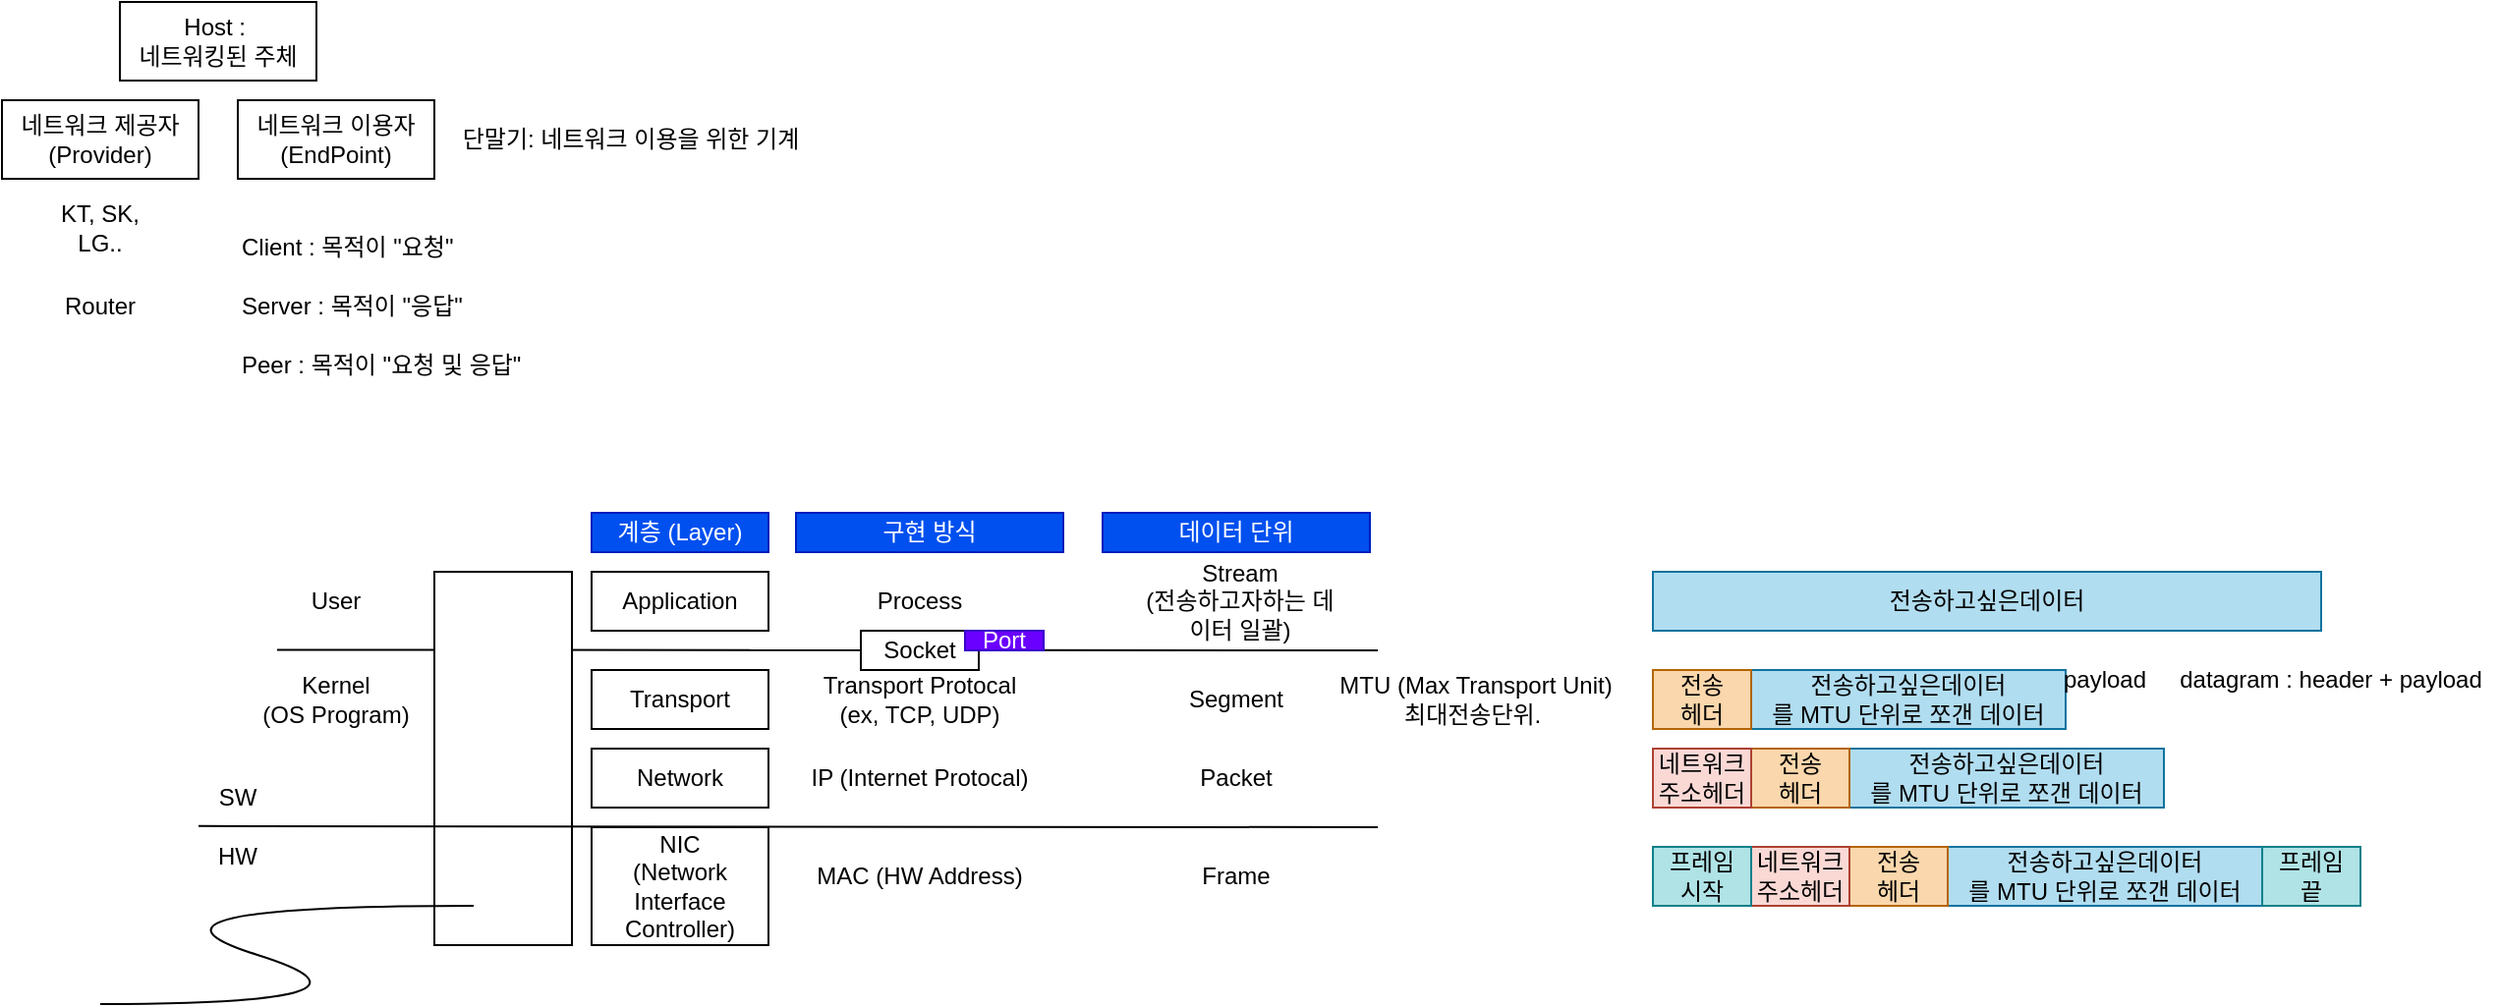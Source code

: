<mxfile version="24.7.17">
  <diagram id="C5RBs43oDa-KdzZeNtuy" name="Page-1">
    <mxGraphModel dx="797" dy="402" grid="1" gridSize="10" guides="1" tooltips="1" connect="1" arrows="1" fold="1" page="1" pageScale="1" pageWidth="827" pageHeight="1169" math="0" shadow="0">
      <root>
        <mxCell id="WIyWlLk6GJQsqaUBKTNV-0" />
        <mxCell id="WIyWlLk6GJQsqaUBKTNV-1" parent="WIyWlLk6GJQsqaUBKTNV-0" />
        <mxCell id="A1vHnVPncBVvCbcrfG4D-27" value="" style="endArrow=none;html=1;rounded=0;" parent="WIyWlLk6GJQsqaUBKTNV-1" edge="1">
          <mxGeometry width="50" height="50" relative="1" as="geometry">
            <mxPoint x="150" y="339.71" as="sourcePoint" />
            <mxPoint x="710" y="340" as="targetPoint" />
          </mxGeometry>
        </mxCell>
        <mxCell id="A1vHnVPncBVvCbcrfG4D-0" value="Host :&amp;nbsp;&lt;div&gt;네트워킹된 주체&lt;/div&gt;" style="rounded=0;whiteSpace=wrap;html=1;" parent="WIyWlLk6GJQsqaUBKTNV-1" vertex="1">
          <mxGeometry x="70" y="10" width="100" height="40" as="geometry" />
        </mxCell>
        <mxCell id="A1vHnVPncBVvCbcrfG4D-2" value="네트워크 제공자&lt;div&gt;(Provider)&lt;/div&gt;" style="rounded=0;whiteSpace=wrap;html=1;" parent="WIyWlLk6GJQsqaUBKTNV-1" vertex="1">
          <mxGeometry x="10" y="60" width="100" height="40" as="geometry" />
        </mxCell>
        <mxCell id="A1vHnVPncBVvCbcrfG4D-3" value="네트워크 이용자&lt;div&gt;(EndPoint)&lt;/div&gt;" style="rounded=0;whiteSpace=wrap;html=1;" parent="WIyWlLk6GJQsqaUBKTNV-1" vertex="1">
          <mxGeometry x="130" y="60" width="100" height="40" as="geometry" />
        </mxCell>
        <mxCell id="A1vHnVPncBVvCbcrfG4D-4" value="Router" style="text;html=1;align=center;verticalAlign=middle;whiteSpace=wrap;rounded=0;" parent="WIyWlLk6GJQsqaUBKTNV-1" vertex="1">
          <mxGeometry x="30" y="150" width="60" height="30" as="geometry" />
        </mxCell>
        <mxCell id="A1vHnVPncBVvCbcrfG4D-5" value="KT, SK, LG.." style="text;html=1;align=center;verticalAlign=middle;whiteSpace=wrap;rounded=0;" parent="WIyWlLk6GJQsqaUBKTNV-1" vertex="1">
          <mxGeometry x="30" y="110" width="60" height="30" as="geometry" />
        </mxCell>
        <mxCell id="A1vHnVPncBVvCbcrfG4D-6" value="단말기: 네트워크 이용을 위한 기계" style="text;html=1;align=center;verticalAlign=middle;whiteSpace=wrap;rounded=0;" parent="WIyWlLk6GJQsqaUBKTNV-1" vertex="1">
          <mxGeometry x="230" y="65" width="200" height="30" as="geometry" />
        </mxCell>
        <mxCell id="A1vHnVPncBVvCbcrfG4D-7" value="Client : 목적이 &quot;요청&quot;" style="text;html=1;align=left;verticalAlign=middle;whiteSpace=wrap;rounded=0;" parent="WIyWlLk6GJQsqaUBKTNV-1" vertex="1">
          <mxGeometry x="130" y="120" width="130" height="30" as="geometry" />
        </mxCell>
        <mxCell id="A1vHnVPncBVvCbcrfG4D-8" value="Server : 목적이 &quot;응답&quot;" style="text;html=1;align=left;verticalAlign=middle;whiteSpace=wrap;rounded=0;" parent="WIyWlLk6GJQsqaUBKTNV-1" vertex="1">
          <mxGeometry x="130" y="150" width="130" height="30" as="geometry" />
        </mxCell>
        <mxCell id="A1vHnVPncBVvCbcrfG4D-9" value="Peer : 목적이 &quot;요청 및 응답&quot;" style="text;html=1;align=left;verticalAlign=middle;whiteSpace=wrap;rounded=0;" parent="WIyWlLk6GJQsqaUBKTNV-1" vertex="1">
          <mxGeometry x="130" y="180" width="170" height="30" as="geometry" />
        </mxCell>
        <mxCell id="A1vHnVPncBVvCbcrfG4D-10" value="" style="rounded=0;whiteSpace=wrap;html=1;" parent="WIyWlLk6GJQsqaUBKTNV-1" vertex="1">
          <mxGeometry x="230" y="300" width="70" height="190" as="geometry" />
        </mxCell>
        <mxCell id="A1vHnVPncBVvCbcrfG4D-11" value="" style="curved=1;endArrow=none;html=1;rounded=0;endFill=0;" parent="WIyWlLk6GJQsqaUBKTNV-1" edge="1">
          <mxGeometry width="50" height="50" relative="1" as="geometry">
            <mxPoint x="60" y="520" as="sourcePoint" />
            <mxPoint x="250" y="470" as="targetPoint" />
            <Array as="points">
              <mxPoint x="220" y="520" />
              <mxPoint x="60" y="470" />
            </Array>
          </mxGeometry>
        </mxCell>
        <mxCell id="A1vHnVPncBVvCbcrfG4D-12" value="NIC&lt;div&gt;(Network&lt;/div&gt;&lt;div&gt;Interface&lt;/div&gt;&lt;div&gt;Controller)&lt;/div&gt;" style="rounded=0;whiteSpace=wrap;html=1;" parent="WIyWlLk6GJQsqaUBKTNV-1" vertex="1">
          <mxGeometry x="310" y="430" width="90" height="60" as="geometry" />
        </mxCell>
        <mxCell id="A1vHnVPncBVvCbcrfG4D-13" value="Network" style="rounded=0;whiteSpace=wrap;html=1;" parent="WIyWlLk6GJQsqaUBKTNV-1" vertex="1">
          <mxGeometry x="310" y="390" width="90" height="30" as="geometry" />
        </mxCell>
        <mxCell id="A1vHnVPncBVvCbcrfG4D-14" value="IP (Internet Protocal)" style="text;html=1;align=center;verticalAlign=middle;whiteSpace=wrap;rounded=0;" parent="WIyWlLk6GJQsqaUBKTNV-1" vertex="1">
          <mxGeometry x="414" y="390" width="126" height="30" as="geometry" />
        </mxCell>
        <mxCell id="A1vHnVPncBVvCbcrfG4D-15" value="MAC (HW Address)" style="text;html=1;align=center;verticalAlign=middle;whiteSpace=wrap;rounded=0;" parent="WIyWlLk6GJQsqaUBKTNV-1" vertex="1">
          <mxGeometry x="414" y="440" width="126" height="30" as="geometry" />
        </mxCell>
        <mxCell id="A1vHnVPncBVvCbcrfG4D-16" value="Transport" style="rounded=0;whiteSpace=wrap;html=1;" parent="WIyWlLk6GJQsqaUBKTNV-1" vertex="1">
          <mxGeometry x="310" y="350" width="90" height="30" as="geometry" />
        </mxCell>
        <mxCell id="A1vHnVPncBVvCbcrfG4D-17" value="Transport Protocal&lt;div&gt;(ex, TCP, UDP)&lt;/div&gt;" style="text;html=1;align=center;verticalAlign=middle;whiteSpace=wrap;rounded=0;" parent="WIyWlLk6GJQsqaUBKTNV-1" vertex="1">
          <mxGeometry x="414" y="350" width="126" height="30" as="geometry" />
        </mxCell>
        <mxCell id="A1vHnVPncBVvCbcrfG4D-18" value="Application" style="rounded=0;whiteSpace=wrap;html=1;" parent="WIyWlLk6GJQsqaUBKTNV-1" vertex="1">
          <mxGeometry x="310" y="300" width="90" height="30" as="geometry" />
        </mxCell>
        <mxCell id="A1vHnVPncBVvCbcrfG4D-19" value="Process" style="text;html=1;align=center;verticalAlign=middle;whiteSpace=wrap;rounded=0;" parent="WIyWlLk6GJQsqaUBKTNV-1" vertex="1">
          <mxGeometry x="414" y="300" width="126" height="30" as="geometry" />
        </mxCell>
        <mxCell id="A1vHnVPncBVvCbcrfG4D-21" value="Socket" style="rounded=0;whiteSpace=wrap;html=1;" parent="WIyWlLk6GJQsqaUBKTNV-1" vertex="1">
          <mxGeometry x="447" y="330" width="60" height="20" as="geometry" />
        </mxCell>
        <mxCell id="A1vHnVPncBVvCbcrfG4D-22" value="Port" style="rounded=0;whiteSpace=wrap;html=1;fillColor=#6a00ff;fontColor=#ffffff;strokeColor=#3700CC;" parent="WIyWlLk6GJQsqaUBKTNV-1" vertex="1">
          <mxGeometry x="500" y="330" width="40" height="10" as="geometry" />
        </mxCell>
        <mxCell id="A1vHnVPncBVvCbcrfG4D-23" value="" style="endArrow=none;html=1;rounded=0;" parent="WIyWlLk6GJQsqaUBKTNV-1" edge="1">
          <mxGeometry width="50" height="50" relative="1" as="geometry">
            <mxPoint x="110" y="429.43" as="sourcePoint" />
            <mxPoint x="710" y="430" as="targetPoint" />
          </mxGeometry>
        </mxCell>
        <mxCell id="A1vHnVPncBVvCbcrfG4D-25" value="HW" style="text;html=1;align=center;verticalAlign=middle;whiteSpace=wrap;rounded=0;" parent="WIyWlLk6GJQsqaUBKTNV-1" vertex="1">
          <mxGeometry x="100" y="430" width="60" height="30" as="geometry" />
        </mxCell>
        <mxCell id="A1vHnVPncBVvCbcrfG4D-26" value="SW" style="text;html=1;align=center;verticalAlign=middle;whiteSpace=wrap;rounded=0;" parent="WIyWlLk6GJQsqaUBKTNV-1" vertex="1">
          <mxGeometry x="100" y="400" width="60" height="30" as="geometry" />
        </mxCell>
        <mxCell id="A1vHnVPncBVvCbcrfG4D-28" value="Kernel&lt;div&gt;(OS Program)&lt;/div&gt;" style="text;html=1;align=center;verticalAlign=middle;whiteSpace=wrap;rounded=0;" parent="WIyWlLk6GJQsqaUBKTNV-1" vertex="1">
          <mxGeometry x="140" y="350" width="80" height="30" as="geometry" />
        </mxCell>
        <mxCell id="A1vHnVPncBVvCbcrfG4D-29" value="User" style="text;html=1;align=center;verticalAlign=middle;whiteSpace=wrap;rounded=0;" parent="WIyWlLk6GJQsqaUBKTNV-1" vertex="1">
          <mxGeometry x="140" y="300" width="80" height="30" as="geometry" />
        </mxCell>
        <mxCell id="A1vHnVPncBVvCbcrfG4D-30" value="계층 (Layer)" style="rounded=0;whiteSpace=wrap;html=1;fillColor=#0050ef;fontColor=#ffffff;strokeColor=#001DBC;" parent="WIyWlLk6GJQsqaUBKTNV-1" vertex="1">
          <mxGeometry x="310" y="270" width="90" height="20" as="geometry" />
        </mxCell>
        <mxCell id="A1vHnVPncBVvCbcrfG4D-31" value="구현 방식" style="rounded=0;whiteSpace=wrap;html=1;fillColor=#0050ef;fontColor=#ffffff;strokeColor=#001DBC;" parent="WIyWlLk6GJQsqaUBKTNV-1" vertex="1">
          <mxGeometry x="414" y="270" width="136" height="20" as="geometry" />
        </mxCell>
        <mxCell id="A1vHnVPncBVvCbcrfG4D-32" value="데이터 단위" style="rounded=0;whiteSpace=wrap;html=1;fillColor=#0050ef;fontColor=#ffffff;strokeColor=#001DBC;" parent="WIyWlLk6GJQsqaUBKTNV-1" vertex="1">
          <mxGeometry x="570" y="270" width="136" height="20" as="geometry" />
        </mxCell>
        <mxCell id="A1vHnVPncBVvCbcrfG4D-33" value="Stream&lt;div&gt;(전송하고자하는 데이터 일괄)&lt;/div&gt;" style="text;html=1;align=center;verticalAlign=middle;whiteSpace=wrap;rounded=0;" parent="WIyWlLk6GJQsqaUBKTNV-1" vertex="1">
          <mxGeometry x="590" y="300" width="100" height="30" as="geometry" />
        </mxCell>
        <mxCell id="A1vHnVPncBVvCbcrfG4D-34" value="MTU (Max Transport Unit)&lt;div&gt;최대전송단위.&amp;nbsp;&lt;/div&gt;" style="text;html=1;align=center;verticalAlign=middle;whiteSpace=wrap;rounded=0;" parent="WIyWlLk6GJQsqaUBKTNV-1" vertex="1">
          <mxGeometry x="680" y="350" width="160" height="30" as="geometry" />
        </mxCell>
        <mxCell id="A1vHnVPncBVvCbcrfG4D-35" value="Segment" style="text;html=1;align=center;verticalAlign=middle;whiteSpace=wrap;rounded=0;" parent="WIyWlLk6GJQsqaUBKTNV-1" vertex="1">
          <mxGeometry x="588" y="350" width="100" height="30" as="geometry" />
        </mxCell>
        <mxCell id="A1vHnVPncBVvCbcrfG4D-36" value="전송하고싶은데이터" style="rounded=0;whiteSpace=wrap;html=1;fillColor=#b1ddf0;strokeColor=#10739e;fontColor=#000000;" parent="WIyWlLk6GJQsqaUBKTNV-1" vertex="1">
          <mxGeometry x="850" y="300" width="340" height="30" as="geometry" />
        </mxCell>
        <mxCell id="A1vHnVPncBVvCbcrfG4D-37" value="전송하고싶은데이터&lt;div&gt;를 MTU 단위로 쪼갠 데이터&lt;/div&gt;" style="rounded=0;whiteSpace=wrap;html=1;fillColor=#b1ddf0;strokeColor=#10739e;fontColor=#000000;" parent="WIyWlLk6GJQsqaUBKTNV-1" vertex="1">
          <mxGeometry x="900" y="350" width="160" height="30" as="geometry" />
        </mxCell>
        <mxCell id="A1vHnVPncBVvCbcrfG4D-38" value="전송&lt;div&gt;헤더&lt;/div&gt;" style="rounded=0;whiteSpace=wrap;html=1;fillColor=#fad7ac;strokeColor=#b46504;fontColor=#000000;" parent="WIyWlLk6GJQsqaUBKTNV-1" vertex="1">
          <mxGeometry x="850" y="350" width="50" height="30" as="geometry" />
        </mxCell>
        <mxCell id="A1vHnVPncBVvCbcrfG4D-39" value="전송하고싶은데이터&lt;div&gt;를 MTU 단위로 쪼갠 데이터&lt;/div&gt;" style="rounded=0;whiteSpace=wrap;html=1;fillColor=#b1ddf0;strokeColor=#10739e;fontColor=#000000;" parent="WIyWlLk6GJQsqaUBKTNV-1" vertex="1">
          <mxGeometry x="950" y="390" width="160" height="30" as="geometry" />
        </mxCell>
        <mxCell id="A1vHnVPncBVvCbcrfG4D-40" value="전송&lt;div&gt;헤더&lt;/div&gt;" style="rounded=0;whiteSpace=wrap;html=1;fillColor=#fad7ac;strokeColor=#b46504;fontColor=#000000;" parent="WIyWlLk6GJQsqaUBKTNV-1" vertex="1">
          <mxGeometry x="900" y="390" width="50" height="30" as="geometry" />
        </mxCell>
        <mxCell id="A1vHnVPncBVvCbcrfG4D-41" value="네트워크&lt;div&gt;주소헤더&lt;/div&gt;" style="rounded=0;whiteSpace=wrap;html=1;fillColor=#fad9d5;strokeColor=#ae4132;fontColor=#000000;" parent="WIyWlLk6GJQsqaUBKTNV-1" vertex="1">
          <mxGeometry x="850" y="390" width="50" height="30" as="geometry" />
        </mxCell>
        <mxCell id="A1vHnVPncBVvCbcrfG4D-42" value="Packet" style="text;html=1;align=center;verticalAlign=middle;whiteSpace=wrap;rounded=0;" parent="WIyWlLk6GJQsqaUBKTNV-1" vertex="1">
          <mxGeometry x="588" y="390" width="100" height="30" as="geometry" />
        </mxCell>
        <mxCell id="A1vHnVPncBVvCbcrfG4D-43" value="전송하고싶은데이터&lt;div&gt;를 MTU 단위로 쪼갠 데이터&lt;/div&gt;" style="rounded=0;whiteSpace=wrap;html=1;fillColor=#b1ddf0;strokeColor=#10739e;fontColor=#000000;" parent="WIyWlLk6GJQsqaUBKTNV-1" vertex="1">
          <mxGeometry x="1000" y="440" width="160" height="30" as="geometry" />
        </mxCell>
        <mxCell id="A1vHnVPncBVvCbcrfG4D-44" value="전송&lt;div&gt;헤더&lt;/div&gt;" style="rounded=0;whiteSpace=wrap;html=1;fillColor=#fad7ac;strokeColor=#b46504;fontColor=#000000;" parent="WIyWlLk6GJQsqaUBKTNV-1" vertex="1">
          <mxGeometry x="950" y="440" width="50" height="30" as="geometry" />
        </mxCell>
        <mxCell id="A1vHnVPncBVvCbcrfG4D-45" value="네트워크&lt;div&gt;주소헤더&lt;/div&gt;" style="rounded=0;whiteSpace=wrap;html=1;fillColor=#fad9d5;strokeColor=#ae4132;fontColor=#000000;" parent="WIyWlLk6GJQsqaUBKTNV-1" vertex="1">
          <mxGeometry x="900" y="440" width="50" height="30" as="geometry" />
        </mxCell>
        <mxCell id="A1vHnVPncBVvCbcrfG4D-46" value="프레임&lt;div&gt;시작&lt;/div&gt;" style="rounded=0;whiteSpace=wrap;html=1;fillColor=#b0e3e6;strokeColor=#0e8088;fontColor=#000000;" parent="WIyWlLk6GJQsqaUBKTNV-1" vertex="1">
          <mxGeometry x="850" y="440" width="50" height="30" as="geometry" />
        </mxCell>
        <mxCell id="A1vHnVPncBVvCbcrfG4D-47" value="프레임&lt;div&gt;끝&lt;/div&gt;" style="rounded=0;whiteSpace=wrap;html=1;fillColor=#b0e3e6;strokeColor=#0e8088;fontColor=#000000;" parent="WIyWlLk6GJQsqaUBKTNV-1" vertex="1">
          <mxGeometry x="1160" y="440" width="50" height="30" as="geometry" />
        </mxCell>
        <mxCell id="A1vHnVPncBVvCbcrfG4D-48" value="Frame" style="text;html=1;align=center;verticalAlign=middle;whiteSpace=wrap;rounded=0;" parent="WIyWlLk6GJQsqaUBKTNV-1" vertex="1">
          <mxGeometry x="588" y="440" width="100" height="30" as="geometry" />
        </mxCell>
        <mxCell id="4YhyMdetQOA3Sfs9CboO-0" value="payload" style="text;html=1;align=center;verticalAlign=middle;whiteSpace=wrap;rounded=0;" vertex="1" parent="WIyWlLk6GJQsqaUBKTNV-1">
          <mxGeometry x="1050" y="340" width="60" height="30" as="geometry" />
        </mxCell>
        <mxCell id="4YhyMdetQOA3Sfs9CboO-1" value="datagram : header + payload" style="text;html=1;align=center;verticalAlign=middle;whiteSpace=wrap;rounded=0;" vertex="1" parent="WIyWlLk6GJQsqaUBKTNV-1">
          <mxGeometry x="1110" y="340" width="170" height="30" as="geometry" />
        </mxCell>
      </root>
    </mxGraphModel>
  </diagram>
</mxfile>
